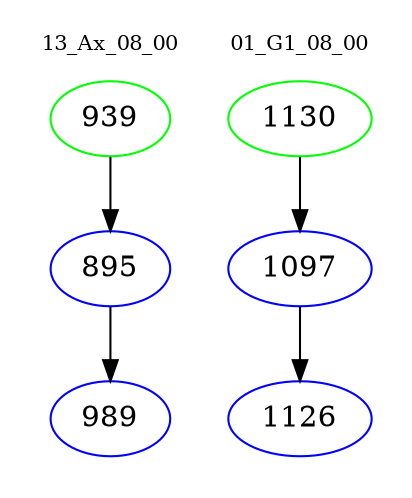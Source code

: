 digraph{
subgraph cluster_0 {
color = white
label = "13_Ax_08_00";
fontsize=10;
T0_939 [label="939", color="green"]
T0_939 -> T0_895 [color="black"]
T0_895 [label="895", color="blue"]
T0_895 -> T0_989 [color="black"]
T0_989 [label="989", color="blue"]
}
subgraph cluster_1 {
color = white
label = "01_G1_08_00";
fontsize=10;
T1_1130 [label="1130", color="green"]
T1_1130 -> T1_1097 [color="black"]
T1_1097 [label="1097", color="blue"]
T1_1097 -> T1_1126 [color="black"]
T1_1126 [label="1126", color="blue"]
}
}
